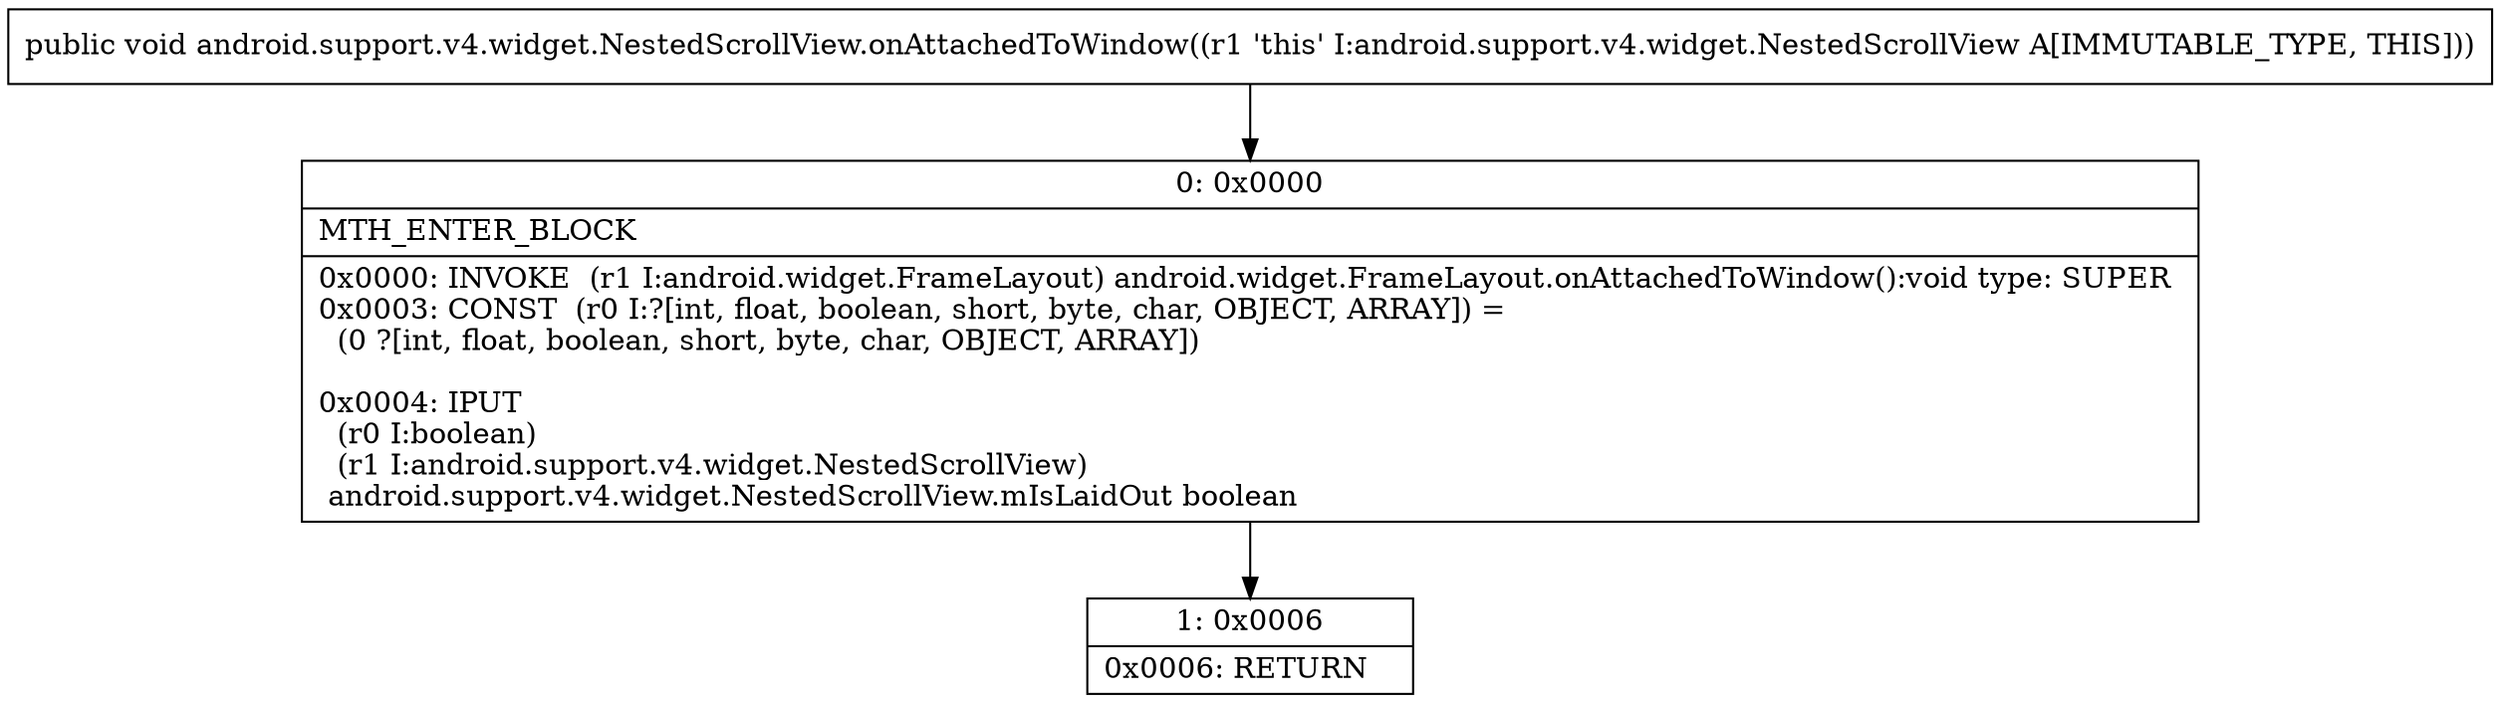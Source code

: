 digraph "CFG forandroid.support.v4.widget.NestedScrollView.onAttachedToWindow()V" {
Node_0 [shape=record,label="{0\:\ 0x0000|MTH_ENTER_BLOCK\l|0x0000: INVOKE  (r1 I:android.widget.FrameLayout) android.widget.FrameLayout.onAttachedToWindow():void type: SUPER \l0x0003: CONST  (r0 I:?[int, float, boolean, short, byte, char, OBJECT, ARRAY]) = \l  (0 ?[int, float, boolean, short, byte, char, OBJECT, ARRAY])\l \l0x0004: IPUT  \l  (r0 I:boolean)\l  (r1 I:android.support.v4.widget.NestedScrollView)\l android.support.v4.widget.NestedScrollView.mIsLaidOut boolean \l}"];
Node_1 [shape=record,label="{1\:\ 0x0006|0x0006: RETURN   \l}"];
MethodNode[shape=record,label="{public void android.support.v4.widget.NestedScrollView.onAttachedToWindow((r1 'this' I:android.support.v4.widget.NestedScrollView A[IMMUTABLE_TYPE, THIS])) }"];
MethodNode -> Node_0;
Node_0 -> Node_1;
}

